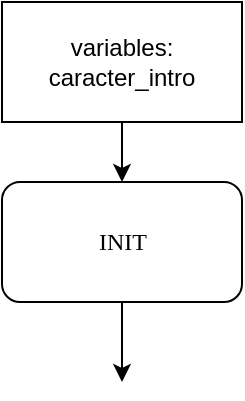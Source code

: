 <mxfile version="20.3.3" type="github">
  <diagram id="rxrhNhbH10315BM-Yj1W" name="Página-1">
    <mxGraphModel dx="1237" dy="571" grid="1" gridSize="10" guides="1" tooltips="1" connect="1" arrows="1" fold="1" page="1" pageScale="1" pageWidth="827" pageHeight="1169" math="0" shadow="0">
      <root>
        <mxCell id="0" />
        <mxCell id="1" parent="0" />
        <mxCell id="7nbQnFQx7RE96vOaQw8F-4" value="" style="rounded=1;whiteSpace=wrap;html=1;strokeWidth=1;fontFamily=Comic Sans MS;fontStyle=1;labelBackgroundColor=#B266FF;gradientColor=none;" vertex="1" parent="1">
          <mxGeometry x="360" y="90" width="120" height="60" as="geometry" />
        </mxCell>
        <mxCell id="7nbQnFQx7RE96vOaQw8F-5" value="INIT" style="text;html=1;resizable=0;autosize=1;align=center;verticalAlign=middle;points=[];fillColor=none;strokeColor=none;rounded=0;labelBackgroundColor=none;strokeWidth=1;fontFamily=Comic Sans MS;" vertex="1" parent="1">
          <mxGeometry x="395" y="105" width="50" height="30" as="geometry" />
        </mxCell>
        <mxCell id="7nbQnFQx7RE96vOaQw8F-6" value="" style="endArrow=classic;html=1;rounded=0;fontFamily=Comic Sans MS;exitX=0.5;exitY=1;exitDx=0;exitDy=0;" edge="1" source="7nbQnFQx7RE96vOaQw8F-4" parent="1">
          <mxGeometry width="50" height="50" relative="1" as="geometry">
            <mxPoint x="350" y="-30" as="sourcePoint" />
            <mxPoint x="420" y="190" as="targetPoint" />
          </mxGeometry>
        </mxCell>
        <mxCell id="7nbQnFQx7RE96vOaQw8F-8" style="edgeStyle=orthogonalEdgeStyle;rounded=0;orthogonalLoop=1;jettySize=auto;html=1;exitX=0.5;exitY=1;exitDx=0;exitDy=0;entryX=0.5;entryY=0;entryDx=0;entryDy=0;" edge="1" parent="1" source="7nbQnFQx7RE96vOaQw8F-7" target="7nbQnFQx7RE96vOaQw8F-4">
          <mxGeometry relative="1" as="geometry" />
        </mxCell>
        <mxCell id="7nbQnFQx7RE96vOaQw8F-7" value="variables:&lt;br&gt;caracter_intro" style="rounded=0;whiteSpace=wrap;html=1;" vertex="1" parent="1">
          <mxGeometry x="360" width="120" height="60" as="geometry" />
        </mxCell>
      </root>
    </mxGraphModel>
  </diagram>
</mxfile>
